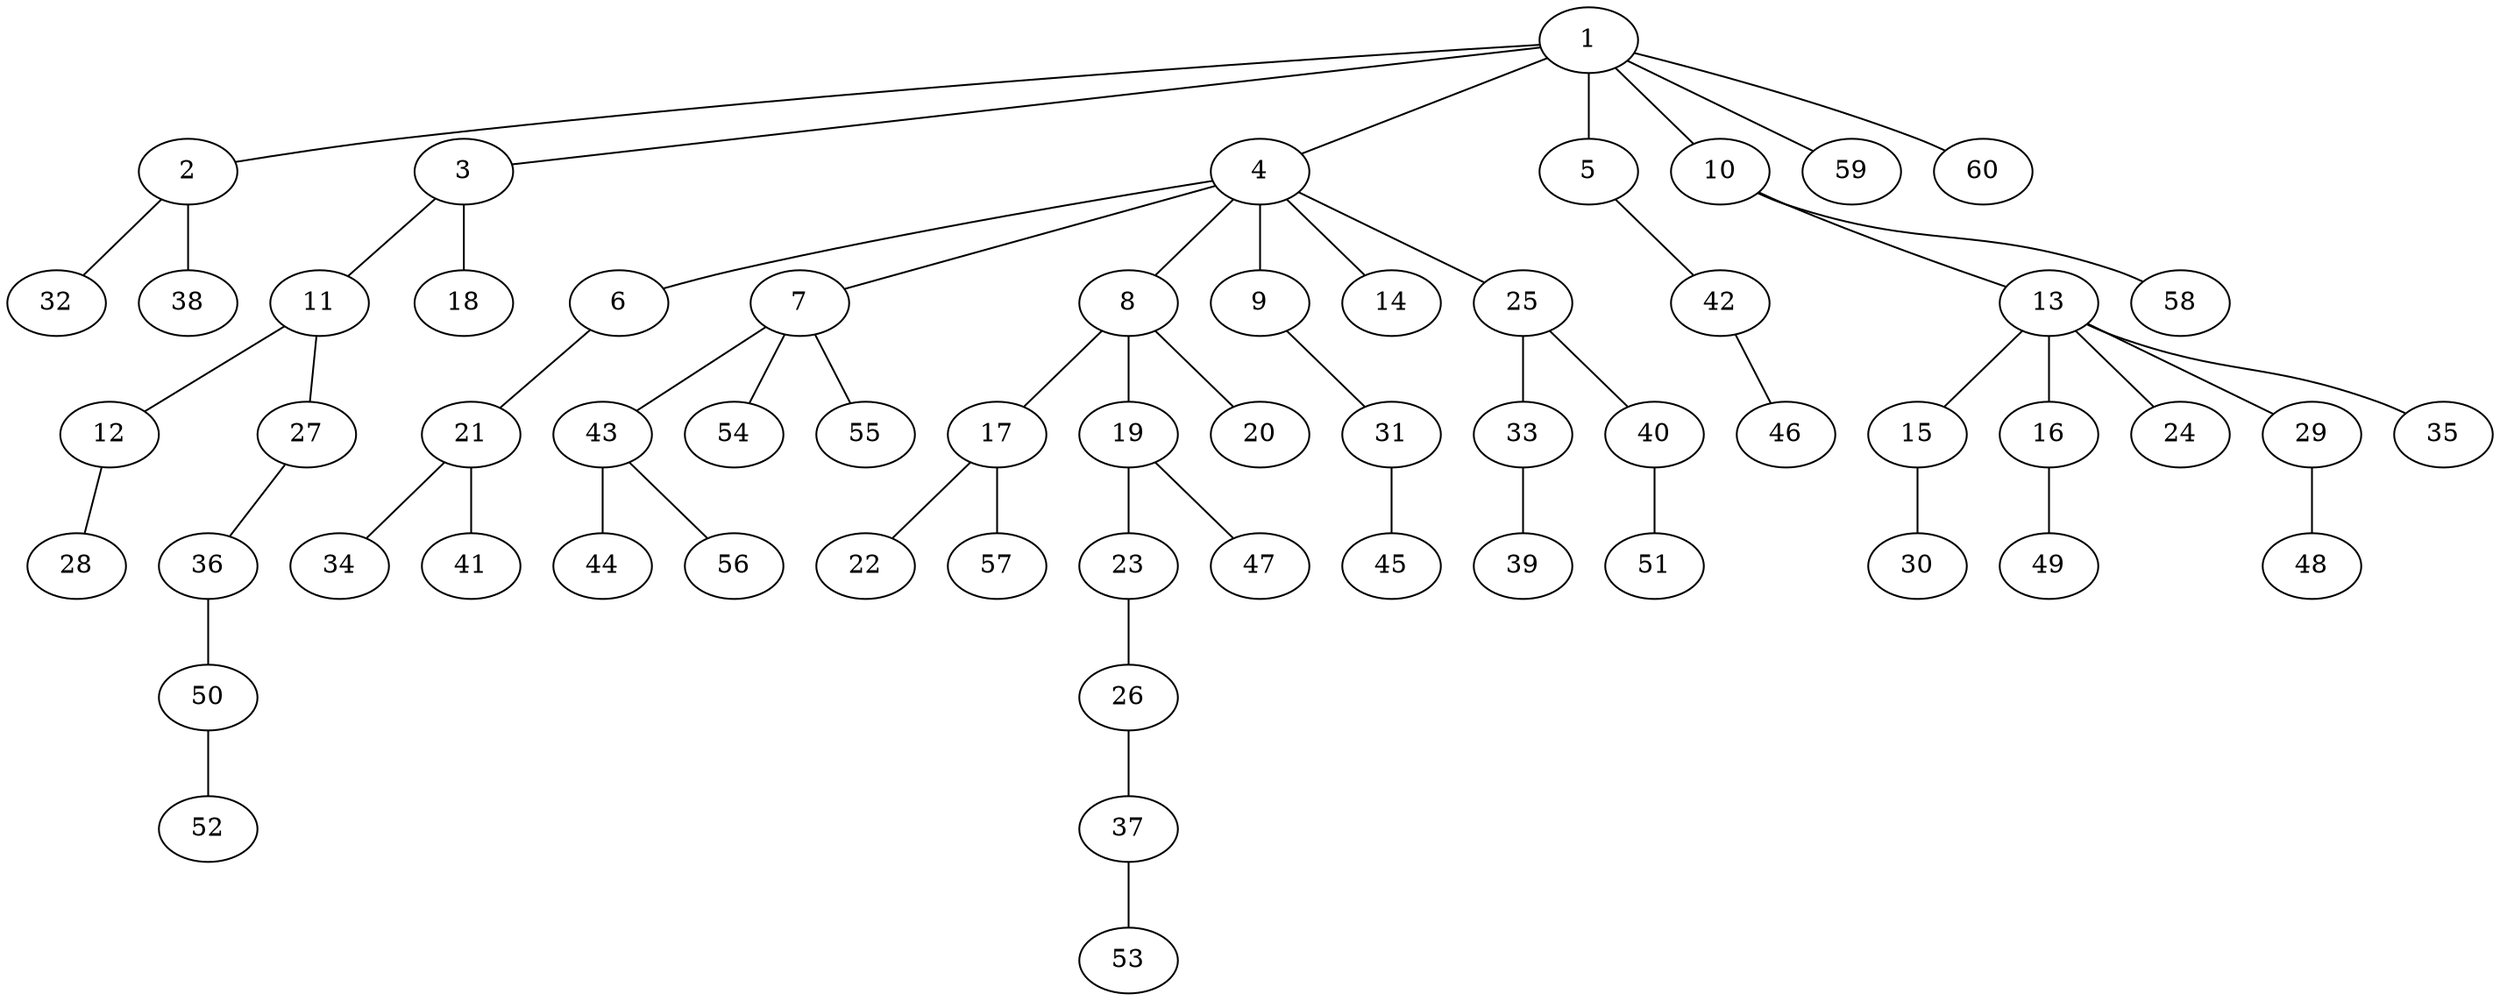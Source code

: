 graph graphname {1--2
1--3
1--4
1--5
1--10
1--59
1--60
2--32
2--38
3--11
3--18
4--6
4--7
4--8
4--9
4--14
4--25
5--42
6--21
7--43
7--54
7--55
8--17
8--19
8--20
9--31
10--13
10--58
11--12
11--27
12--28
13--15
13--16
13--24
13--29
13--35
15--30
16--49
17--22
17--57
19--23
19--47
21--34
21--41
23--26
25--33
25--40
26--37
27--36
29--48
31--45
33--39
36--50
37--53
40--51
42--46
43--44
43--56
50--52
}